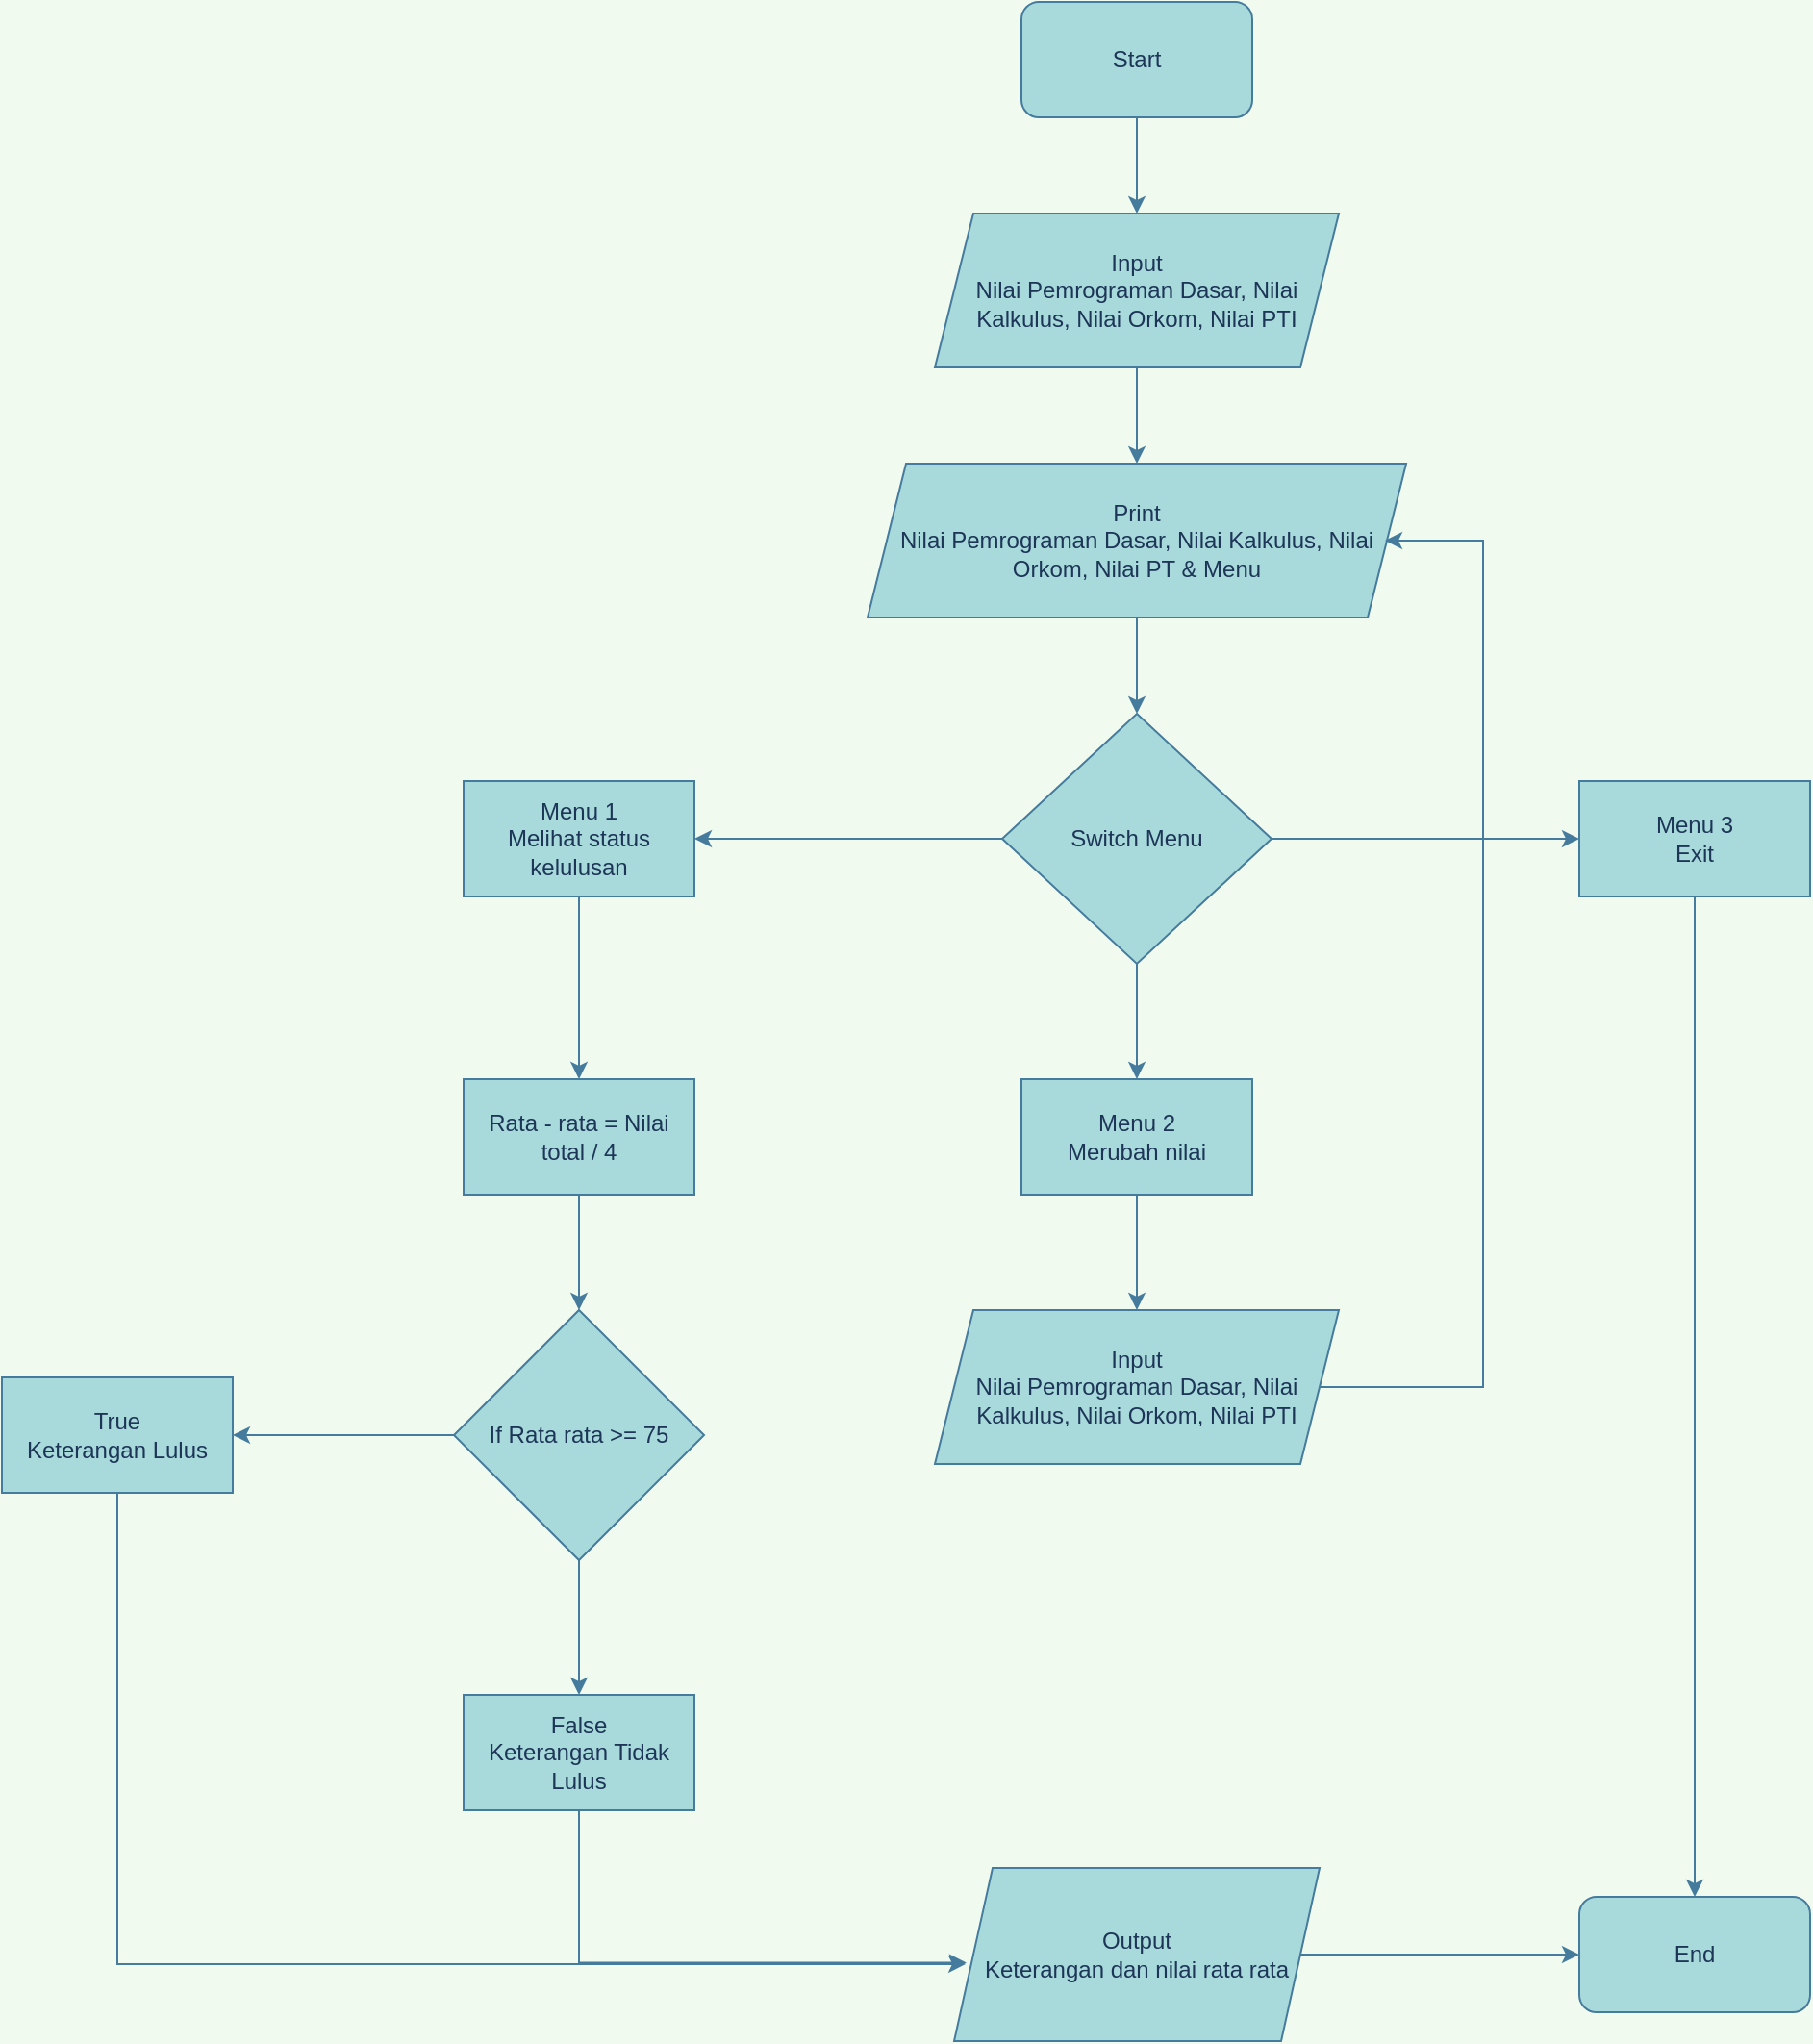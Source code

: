 <mxfile version="15.4.3" type="device"><diagram id="LQ0mU2lWatsRw4Z7yxnd" name="Page-1"><mxGraphModel dx="1715" dy="456" grid="1" gridSize="10" guides="1" tooltips="1" connect="1" arrows="1" fold="1" page="1" pageScale="1" pageWidth="850" pageHeight="1100" background="#F1FAEE" math="0" shadow="0"><root><mxCell id="0"/><mxCell id="1" parent="0"/><mxCell id="_x97Kh9HqtGawt_3GFpk-3" value="" style="edgeStyle=orthogonalEdgeStyle;rounded=0;orthogonalLoop=1;jettySize=auto;html=1;strokeColor=#457B9D;fontColor=#1D3557;labelBackgroundColor=#F1FAEE;" edge="1" parent="1" source="_x97Kh9HqtGawt_3GFpk-1" target="_x97Kh9HqtGawt_3GFpk-2"><mxGeometry relative="1" as="geometry"/></mxCell><mxCell id="_x97Kh9HqtGawt_3GFpk-1" value="Start" style="rounded=1;whiteSpace=wrap;html=1;fillColor=#A8DADC;strokeColor=#457B9D;fontColor=#1D3557;" vertex="1" parent="1"><mxGeometry x="40" y="20" width="120" height="60" as="geometry"/></mxCell><mxCell id="_x97Kh9HqtGawt_3GFpk-5" value="" style="edgeStyle=orthogonalEdgeStyle;rounded=0;orthogonalLoop=1;jettySize=auto;html=1;strokeColor=#457B9D;fontColor=#1D3557;labelBackgroundColor=#F1FAEE;" edge="1" parent="1" source="_x97Kh9HqtGawt_3GFpk-2" target="_x97Kh9HqtGawt_3GFpk-4"><mxGeometry relative="1" as="geometry"/></mxCell><mxCell id="_x97Kh9HqtGawt_3GFpk-2" value="Input&lt;br&gt;Nilai Pemrograman Dasar, Nilai Kalkulus, Nilai Orkom, Nilai PTI" style="shape=parallelogram;perimeter=parallelogramPerimeter;whiteSpace=wrap;html=1;fixedSize=1;fillColor=#A8DADC;strokeColor=#457B9D;fontColor=#1D3557;" vertex="1" parent="1"><mxGeometry x="-5" y="130" width="210" height="80" as="geometry"/></mxCell><mxCell id="_x97Kh9HqtGawt_3GFpk-8" value="" style="edgeStyle=orthogonalEdgeStyle;rounded=0;orthogonalLoop=1;jettySize=auto;html=1;strokeColor=#457B9D;fontColor=#1D3557;labelBackgroundColor=#F1FAEE;" edge="1" parent="1" source="_x97Kh9HqtGawt_3GFpk-4" target="_x97Kh9HqtGawt_3GFpk-7"><mxGeometry relative="1" as="geometry"/></mxCell><mxCell id="_x97Kh9HqtGawt_3GFpk-4" value="Print&lt;br&gt;Nilai Pemrograman Dasar, Nilai Kalkulus, Nilai Orkom, Nilai PT &amp;amp; Menu" style="shape=parallelogram;perimeter=parallelogramPerimeter;whiteSpace=wrap;html=1;fixedSize=1;fillColor=#A8DADC;strokeColor=#457B9D;fontColor=#1D3557;" vertex="1" parent="1"><mxGeometry x="-40" y="260" width="280" height="80" as="geometry"/></mxCell><mxCell id="_x97Kh9HqtGawt_3GFpk-10" style="edgeStyle=orthogonalEdgeStyle;rounded=0;orthogonalLoop=1;jettySize=auto;html=1;entryX=1;entryY=0.5;entryDx=0;entryDy=0;strokeColor=#457B9D;fontColor=#1D3557;labelBackgroundColor=#F1FAEE;" edge="1" parent="1" source="_x97Kh9HqtGawt_3GFpk-7" target="_x97Kh9HqtGawt_3GFpk-9"><mxGeometry relative="1" as="geometry"/></mxCell><mxCell id="_x97Kh9HqtGawt_3GFpk-16" style="edgeStyle=orthogonalEdgeStyle;rounded=0;orthogonalLoop=1;jettySize=auto;html=1;strokeColor=#457B9D;fontColor=#1D3557;labelBackgroundColor=#F1FAEE;" edge="1" parent="1" source="_x97Kh9HqtGawt_3GFpk-7" target="_x97Kh9HqtGawt_3GFpk-13"><mxGeometry relative="1" as="geometry"/></mxCell><mxCell id="_x97Kh9HqtGawt_3GFpk-21" value="" style="edgeStyle=orthogonalEdgeStyle;rounded=0;orthogonalLoop=1;jettySize=auto;html=1;strokeColor=#457B9D;fontColor=#1D3557;labelBackgroundColor=#F1FAEE;" edge="1" parent="1" source="_x97Kh9HqtGawt_3GFpk-7" target="_x97Kh9HqtGawt_3GFpk-11"><mxGeometry relative="1" as="geometry"/></mxCell><mxCell id="_x97Kh9HqtGawt_3GFpk-7" value="Switch Menu" style="rhombus;whiteSpace=wrap;html=1;fillColor=#A8DADC;strokeColor=#457B9D;fontColor=#1D3557;" vertex="1" parent="1"><mxGeometry x="30" y="390" width="140" height="130" as="geometry"/></mxCell><mxCell id="_x97Kh9HqtGawt_3GFpk-18" value="" style="edgeStyle=orthogonalEdgeStyle;rounded=0;orthogonalLoop=1;jettySize=auto;html=1;strokeColor=#457B9D;fontColor=#1D3557;labelBackgroundColor=#F1FAEE;" edge="1" parent="1" source="_x97Kh9HqtGawt_3GFpk-9" target="_x97Kh9HqtGawt_3GFpk-17"><mxGeometry relative="1" as="geometry"/></mxCell><mxCell id="_x97Kh9HqtGawt_3GFpk-9" value="Menu 1&lt;br&gt;Melihat status kelulusan" style="rounded=0;whiteSpace=wrap;html=1;fillColor=#A8DADC;strokeColor=#457B9D;fontColor=#1D3557;" vertex="1" parent="1"><mxGeometry x="-250" y="425" width="120" height="60" as="geometry"/></mxCell><mxCell id="_x97Kh9HqtGawt_3GFpk-22" value="" style="edgeStyle=orthogonalEdgeStyle;rounded=0;orthogonalLoop=1;jettySize=auto;html=1;strokeColor=#457B9D;fontColor=#1D3557;labelBackgroundColor=#F1FAEE;" edge="1" parent="1" source="_x97Kh9HqtGawt_3GFpk-11" target="_x97Kh9HqtGawt_3GFpk-19"><mxGeometry relative="1" as="geometry"/></mxCell><mxCell id="_x97Kh9HqtGawt_3GFpk-11" value="Menu 2&lt;br&gt;Merubah nilai" style="rounded=0;whiteSpace=wrap;html=1;fillColor=#A8DADC;strokeColor=#457B9D;fontColor=#1D3557;" vertex="1" parent="1"><mxGeometry x="40" y="580" width="120" height="60" as="geometry"/></mxCell><mxCell id="_x97Kh9HqtGawt_3GFpk-44" style="edgeStyle=orthogonalEdgeStyle;rounded=0;orthogonalLoop=1;jettySize=auto;html=1;entryX=0.5;entryY=0;entryDx=0;entryDy=0;strokeColor=#457B9D;fontColor=#1D3557;labelBackgroundColor=#F1FAEE;" edge="1" parent="1" source="_x97Kh9HqtGawt_3GFpk-13" target="_x97Kh9HqtGawt_3GFpk-42"><mxGeometry relative="1" as="geometry"><mxPoint x="390" y="1000" as="targetPoint"/><Array as="points"/></mxGeometry></mxCell><mxCell id="_x97Kh9HqtGawt_3GFpk-13" value="Menu 3&lt;br&gt;Exit" style="rounded=0;whiteSpace=wrap;html=1;fillColor=#A8DADC;strokeColor=#457B9D;fontColor=#1D3557;" vertex="1" parent="1"><mxGeometry x="330" y="425" width="120" height="60" as="geometry"/></mxCell><mxCell id="_x97Kh9HqtGawt_3GFpk-30" style="edgeStyle=orthogonalEdgeStyle;rounded=0;orthogonalLoop=1;jettySize=auto;html=1;strokeColor=#457B9D;fontColor=#1D3557;labelBackgroundColor=#F1FAEE;" edge="1" parent="1" source="_x97Kh9HqtGawt_3GFpk-17" target="_x97Kh9HqtGawt_3GFpk-29"><mxGeometry relative="1" as="geometry"/></mxCell><mxCell id="_x97Kh9HqtGawt_3GFpk-17" value="&lt;span&gt;Rata - rata = Nilai total / 4&lt;/span&gt;" style="rounded=0;whiteSpace=wrap;html=1;fillColor=#A8DADC;strokeColor=#457B9D;fontColor=#1D3557;" vertex="1" parent="1"><mxGeometry x="-250" y="580" width="120" height="60" as="geometry"/></mxCell><mxCell id="_x97Kh9HqtGawt_3GFpk-23" style="edgeStyle=orthogonalEdgeStyle;rounded=0;orthogonalLoop=1;jettySize=auto;html=1;strokeColor=#457B9D;fontColor=#1D3557;labelBackgroundColor=#F1FAEE;" edge="1" parent="1" source="_x97Kh9HqtGawt_3GFpk-19"><mxGeometry relative="1" as="geometry"><mxPoint x="229" y="300" as="targetPoint"/><Array as="points"><mxPoint x="280" y="740"/><mxPoint x="280" y="300"/><mxPoint x="229" y="300"/></Array></mxGeometry></mxCell><mxCell id="_x97Kh9HqtGawt_3GFpk-19" value="Input&lt;br&gt;Nilai Pemrograman Dasar, Nilai Kalkulus, Nilai Orkom, Nilai PTI" style="shape=parallelogram;perimeter=parallelogramPerimeter;whiteSpace=wrap;html=1;fixedSize=1;fillColor=#A8DADC;strokeColor=#457B9D;fontColor=#1D3557;" vertex="1" parent="1"><mxGeometry x="-5" y="700" width="210" height="80" as="geometry"/></mxCell><mxCell id="_x97Kh9HqtGawt_3GFpk-32" value="" style="edgeStyle=orthogonalEdgeStyle;rounded=0;orthogonalLoop=1;jettySize=auto;html=1;strokeColor=#457B9D;fontColor=#1D3557;labelBackgroundColor=#F1FAEE;" edge="1" parent="1" source="_x97Kh9HqtGawt_3GFpk-29" target="_x97Kh9HqtGawt_3GFpk-31"><mxGeometry relative="1" as="geometry"/></mxCell><mxCell id="_x97Kh9HqtGawt_3GFpk-34" value="" style="edgeStyle=orthogonalEdgeStyle;rounded=0;orthogonalLoop=1;jettySize=auto;html=1;strokeColor=#457B9D;fontColor=#1D3557;labelBackgroundColor=#F1FAEE;" edge="1" parent="1" source="_x97Kh9HqtGawt_3GFpk-29" target="_x97Kh9HqtGawt_3GFpk-33"><mxGeometry relative="1" as="geometry"/></mxCell><mxCell id="_x97Kh9HqtGawt_3GFpk-29" value="If Rata rata &amp;gt;= 75" style="rhombus;whiteSpace=wrap;html=1;fillColor=#A8DADC;strokeColor=#457B9D;fontColor=#1D3557;" vertex="1" parent="1"><mxGeometry x="-255" y="700" width="130" height="130" as="geometry"/></mxCell><mxCell id="_x97Kh9HqtGawt_3GFpk-37" style="edgeStyle=orthogonalEdgeStyle;rounded=0;orthogonalLoop=1;jettySize=auto;html=1;entryX=0.032;entryY=0.555;entryDx=0;entryDy=0;entryPerimeter=0;strokeColor=#457B9D;fontColor=#1D3557;labelBackgroundColor=#F1FAEE;" edge="1" parent="1" source="_x97Kh9HqtGawt_3GFpk-31" target="_x97Kh9HqtGawt_3GFpk-36"><mxGeometry relative="1" as="geometry"><mxPoint x="-430" y="1040" as="targetPoint"/><Array as="points"><mxPoint x="-430" y="1040"/></Array></mxGeometry></mxCell><mxCell id="_x97Kh9HqtGawt_3GFpk-31" value="True&lt;br&gt;Keterangan Lulus" style="rounded=0;whiteSpace=wrap;html=1;fillColor=#A8DADC;strokeColor=#457B9D;fontColor=#1D3557;" vertex="1" parent="1"><mxGeometry x="-490" y="735" width="120" height="60" as="geometry"/></mxCell><mxCell id="_x97Kh9HqtGawt_3GFpk-40" style="edgeStyle=orthogonalEdgeStyle;rounded=0;orthogonalLoop=1;jettySize=auto;html=1;entryX=0.034;entryY=0.547;entryDx=0;entryDy=0;entryPerimeter=0;strokeColor=#457B9D;fontColor=#1D3557;labelBackgroundColor=#F1FAEE;" edge="1" parent="1" source="_x97Kh9HqtGawt_3GFpk-33" target="_x97Kh9HqtGawt_3GFpk-36"><mxGeometry relative="1" as="geometry"><mxPoint x="-190" y="1040" as="targetPoint"/><Array as="points"><mxPoint x="-190" y="1040"/></Array></mxGeometry></mxCell><mxCell id="_x97Kh9HqtGawt_3GFpk-33" value="False&lt;br&gt;Keterangan Tidak Lulus" style="rounded=0;whiteSpace=wrap;html=1;fillColor=#A8DADC;strokeColor=#457B9D;fontColor=#1D3557;" vertex="1" parent="1"><mxGeometry x="-250" y="900" width="120" height="60" as="geometry"/></mxCell><mxCell id="_x97Kh9HqtGawt_3GFpk-43" style="edgeStyle=orthogonalEdgeStyle;rounded=0;orthogonalLoop=1;jettySize=auto;html=1;entryX=0;entryY=0.5;entryDx=0;entryDy=0;strokeColor=#457B9D;fontColor=#1D3557;labelBackgroundColor=#F1FAEE;" edge="1" parent="1" source="_x97Kh9HqtGawt_3GFpk-36" target="_x97Kh9HqtGawt_3GFpk-42"><mxGeometry relative="1" as="geometry"/></mxCell><mxCell id="_x97Kh9HqtGawt_3GFpk-36" value="Output&lt;br&gt;Keterangan dan nilai rata rata" style="shape=parallelogram;perimeter=parallelogramPerimeter;whiteSpace=wrap;html=1;fixedSize=1;fillColor=#A8DADC;strokeColor=#457B9D;fontColor=#1D3557;" vertex="1" parent="1"><mxGeometry x="5" y="990" width="190" height="90" as="geometry"/></mxCell><mxCell id="_x97Kh9HqtGawt_3GFpk-42" value="End" style="rounded=1;whiteSpace=wrap;html=1;fillColor=#A8DADC;strokeColor=#457B9D;fontColor=#1D3557;" vertex="1" parent="1"><mxGeometry x="330" y="1005" width="120" height="60" as="geometry"/></mxCell></root></mxGraphModel></diagram></mxfile>